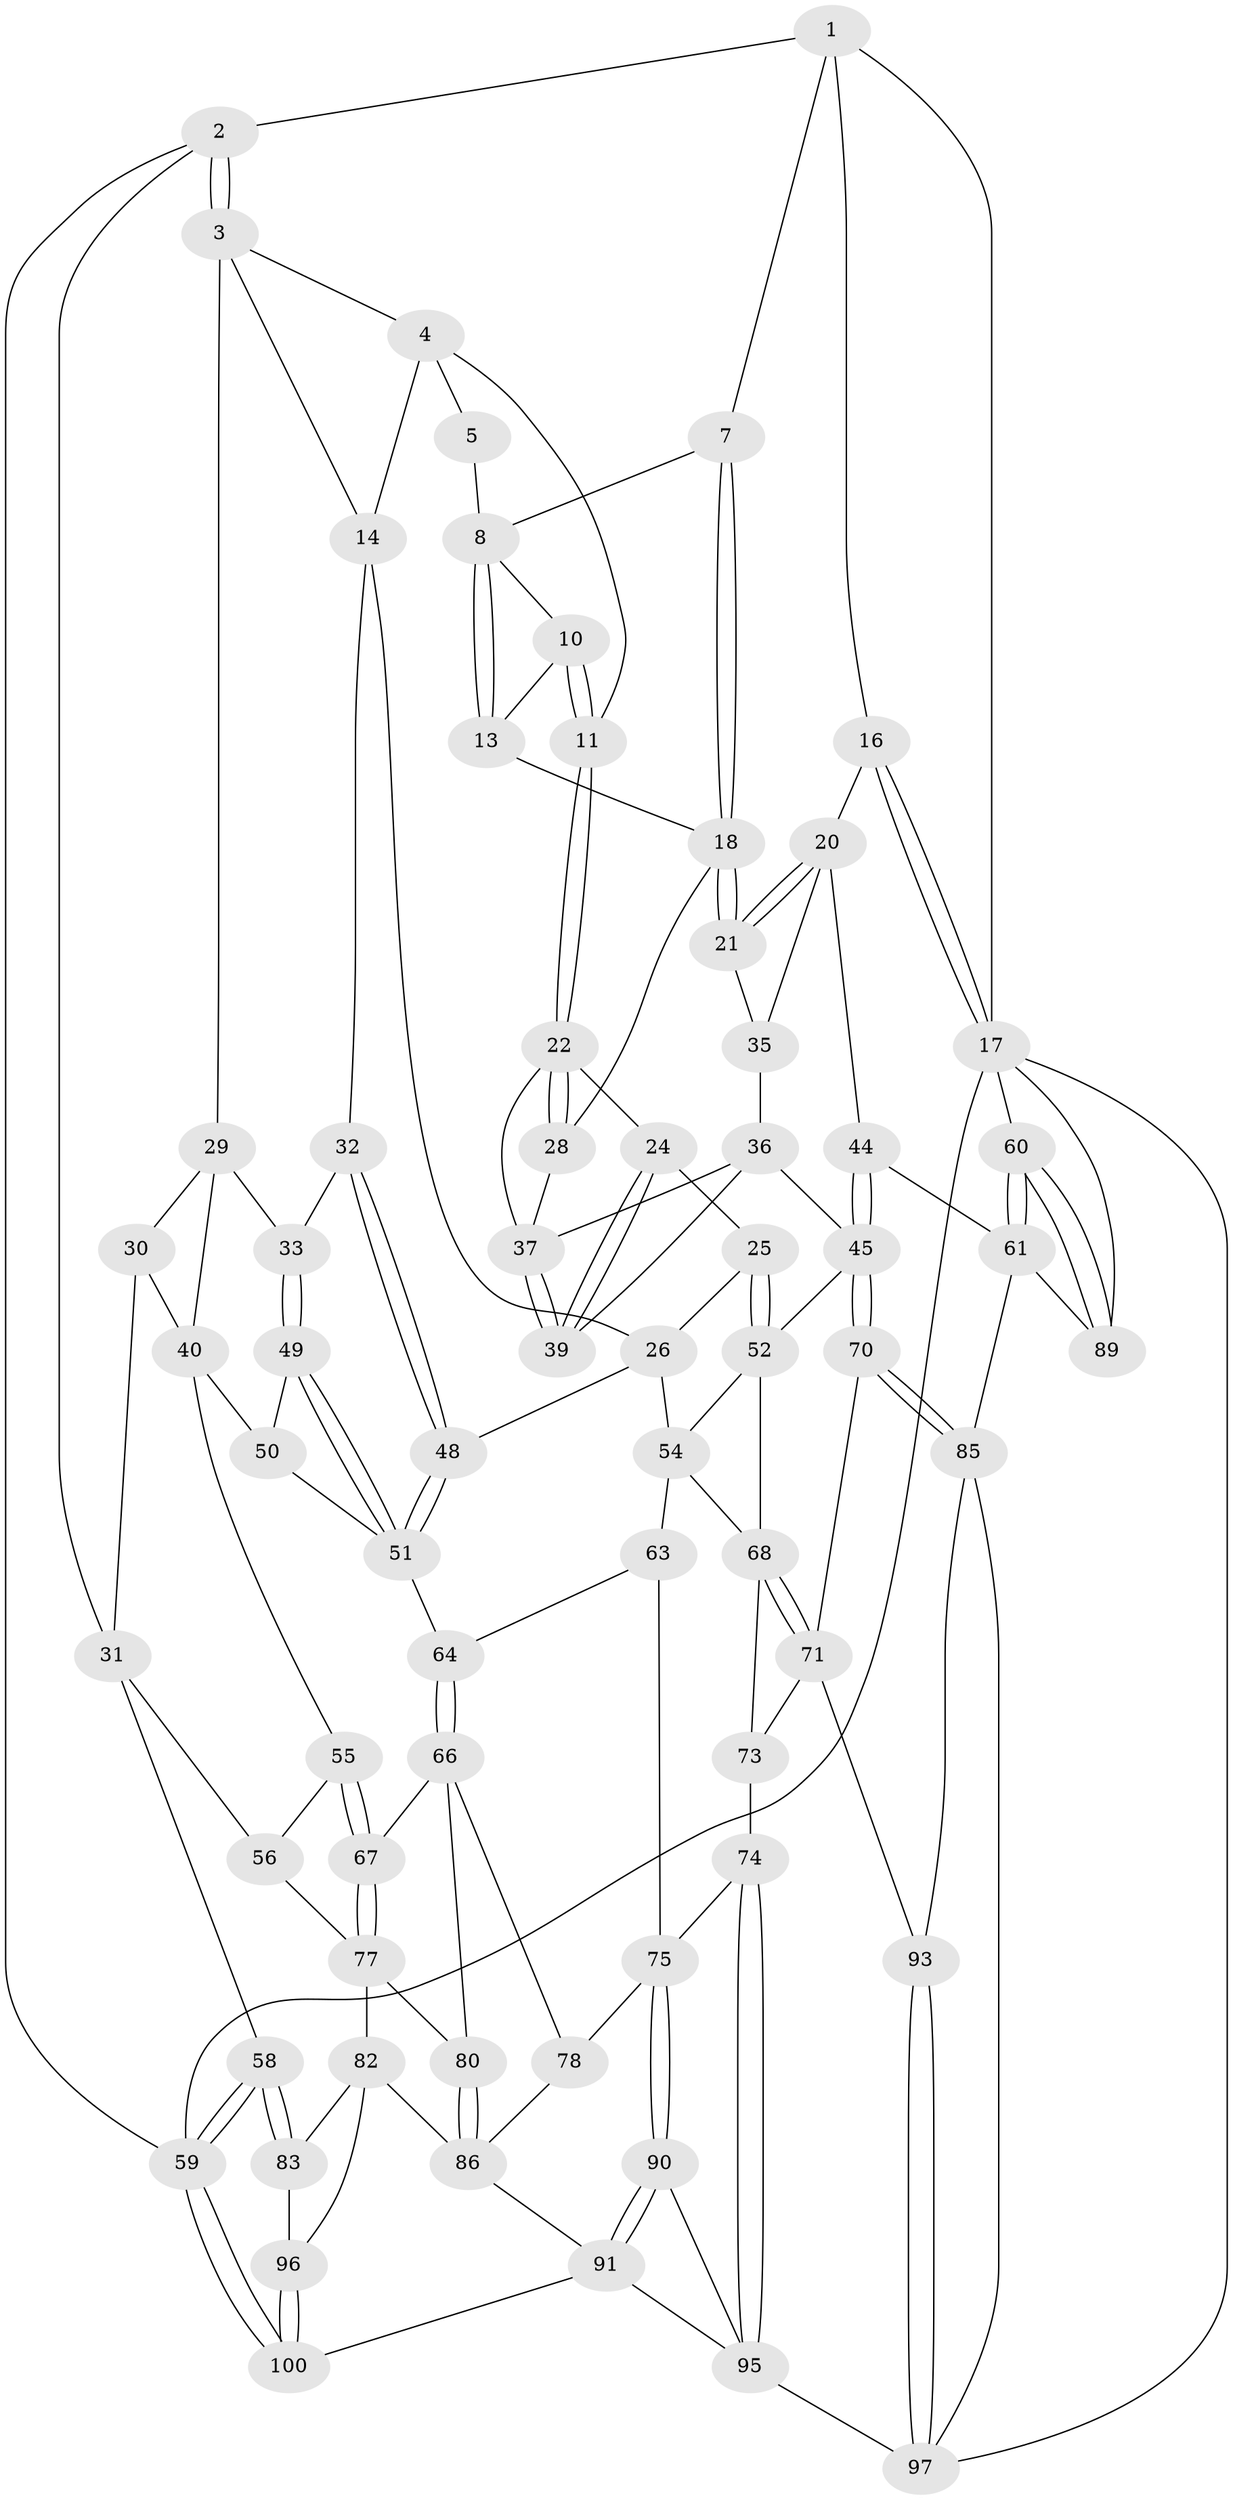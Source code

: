 // Generated by graph-tools (version 1.1) at 2025/52/02/27/25 19:52:36]
// undirected, 70 vertices, 156 edges
graph export_dot {
graph [start="1"]
  node [color=gray90,style=filled];
  1 [pos="+0.7754733012795362+0",super="+6"];
  2 [pos="+0+0"];
  3 [pos="+0+0",super="+15"];
  4 [pos="+0.5175679187297834+0",super="+12"];
  5 [pos="+0.5347426745439493+0"];
  7 [pos="+0.8369942818425418+0.10825045710272159"];
  8 [pos="+0.74423208723958+0.11565789795765713",super="+9"];
  10 [pos="+0.6595465329134708+0.18816354053019207"];
  11 [pos="+0.5815438119572303+0.18619707589212606"];
  13 [pos="+0.7276332560175105+0.22811263008371518"];
  14 [pos="+0.41195368006523103+0.15631677325680304",super="+27"];
  16 [pos="+1+0.2500507781675973"];
  17 [pos="+1+0.2503611734839488",super="+94"];
  18 [pos="+0.7821659124386175+0.2514923614415639",super="+19"];
  20 [pos="+1+0.3165848732294704",super="+43"];
  21 [pos="+0.8392361905385713+0.2916546889611738"];
  22 [pos="+0.5783237048541924+0.32079867474776536",super="+23"];
  24 [pos="+0.5553028521615907+0.3577890254581892"];
  25 [pos="+0.5200018709497686+0.38038331561867733"];
  26 [pos="+0.5028242610373674+0.3791742678414692",super="+47"];
  28 [pos="+0.7363979272728756+0.28605221520659635"];
  29 [pos="+0.2556155547919487+0.2843859963500634",super="+34"];
  30 [pos="+0.1446655332214703+0.25448337335159293"];
  31 [pos="+0+0.026583159593055853",super="+57"];
  32 [pos="+0.3519745058056591+0.38163931404030493"];
  33 [pos="+0.3280216585011158+0.37692534097634184"];
  35 [pos="+0.7947662657373419+0.39425127547718514"];
  36 [pos="+0.7881059742484308+0.3941139184980332",super="+42"];
  37 [pos="+0.7280953078670174+0.37794131146835547",super="+38"];
  39 [pos="+0.6852189036907465+0.44596258852869236"];
  40 [pos="+0.17290497581688216+0.4614609051971009",super="+41"];
  44 [pos="+0.8320998567439136+0.6195231485360152"];
  45 [pos="+0.7714517112394355+0.6542404511915368",super="+46"];
  48 [pos="+0.41066680044662984+0.5270111125011301"];
  49 [pos="+0.3248573630887599+0.44695962428811553"];
  50 [pos="+0.26011004109057867+0.5481657589729575"];
  51 [pos="+0.3467842370557293+0.5647281290514296",super="+65"];
  52 [pos="+0.570698551635669+0.5756730023808472",super="+53"];
  54 [pos="+0.4595738699335386+0.5499788030771668",super="+62"];
  55 [pos="+0.003929203018642113+0.5274052601522298"];
  56 [pos="+0+0.5247179296697718"];
  58 [pos="+0+0.8528387336980773"];
  59 [pos="+0+1"];
  60 [pos="+1+0.6249620038121215"];
  61 [pos="+1+0.6347036044610379",super="+84"];
  63 [pos="+0.3466634190853425+0.6593121783563405"];
  64 [pos="+0.3065390189843062+0.6224435096394099"];
  66 [pos="+0.1890624778808626+0.6776047166928777",super="+79"];
  67 [pos="+0.16211780308898946+0.6628228154687704"];
  68 [pos="+0.5180528849104066+0.6373540184701583",super="+69"];
  70 [pos="+0.7702358673476549+0.661977452124849"];
  71 [pos="+0.5304602349164936+0.7933413908390539",super="+72"];
  73 [pos="+0.4935997038636302+0.8257835155799503"];
  74 [pos="+0.4872853647812171+0.8271991353639202"];
  75 [pos="+0.3879988044207193+0.820668301962235",super="+76"];
  77 [pos="+0.060554223612534055+0.7586242630755683",super="+81"];
  78 [pos="+0.3411983818797205+0.8001223657022527"];
  80 [pos="+0.17739525958923966+0.7723261999266154"];
  82 [pos="+0.05517609808654229+0.7753056329659376",super="+87"];
  83 [pos="+0+0.8429914987318845"];
  85 [pos="+0.7889881114894081+0.77941642424984",super="+92"];
  86 [pos="+0.1802974179868819+0.8551375713643644",super="+88"];
  89 [pos="+1+1"];
  90 [pos="+0.3592573343078039+0.9295103557657975"];
  91 [pos="+0.23817529555454628+0.9942886216324074",super="+101"];
  93 [pos="+0.5539342400250797+0.8914514455707881"];
  95 [pos="+0.4164608985840931+0.9510843441297328",super="+98"];
  96 [pos="+0.0639506174702267+0.8829711138797602"];
  97 [pos="+0.5900840742237395+1",super="+99"];
  100 [pos="+0.08834515546188469+1"];
  1 -- 2;
  1 -- 17;
  1 -- 16;
  1 -- 7;
  2 -- 3;
  2 -- 3;
  2 -- 31;
  2 -- 59;
  3 -- 4;
  3 -- 29;
  3 -- 14;
  4 -- 5;
  4 -- 11;
  4 -- 14;
  5 -- 8;
  7 -- 8;
  7 -- 18;
  7 -- 18;
  8 -- 13;
  8 -- 13;
  8 -- 10;
  10 -- 11;
  10 -- 11;
  10 -- 13;
  11 -- 22;
  11 -- 22;
  13 -- 18;
  14 -- 32;
  14 -- 26;
  16 -- 17;
  16 -- 17;
  16 -- 20;
  17 -- 60;
  17 -- 89;
  17 -- 59;
  17 -- 97;
  18 -- 21;
  18 -- 21;
  18 -- 28;
  20 -- 21;
  20 -- 21;
  20 -- 35;
  20 -- 44;
  21 -- 35;
  22 -- 28;
  22 -- 28;
  22 -- 24;
  22 -- 37;
  24 -- 25;
  24 -- 39;
  24 -- 39;
  25 -- 26;
  25 -- 52;
  25 -- 52;
  26 -- 48;
  26 -- 54;
  28 -- 37;
  29 -- 30;
  29 -- 40;
  29 -- 33;
  30 -- 31;
  30 -- 40;
  31 -- 56;
  31 -- 58;
  32 -- 33;
  32 -- 48;
  32 -- 48;
  33 -- 49;
  33 -- 49;
  35 -- 36;
  36 -- 37;
  36 -- 45;
  36 -- 39;
  37 -- 39;
  37 -- 39;
  40 -- 50;
  40 -- 55;
  44 -- 45;
  44 -- 45;
  44 -- 61;
  45 -- 70;
  45 -- 70;
  45 -- 52;
  48 -- 51;
  48 -- 51;
  49 -- 50;
  49 -- 51;
  49 -- 51;
  50 -- 51;
  51 -- 64;
  52 -- 54;
  52 -- 68;
  54 -- 68;
  54 -- 63;
  55 -- 56;
  55 -- 67;
  55 -- 67;
  56 -- 77;
  58 -- 59;
  58 -- 59;
  58 -- 83;
  58 -- 83;
  59 -- 100;
  59 -- 100;
  60 -- 61;
  60 -- 61;
  60 -- 89;
  60 -- 89;
  61 -- 89;
  61 -- 85;
  63 -- 64;
  63 -- 75;
  64 -- 66;
  64 -- 66;
  66 -- 67;
  66 -- 80;
  66 -- 78;
  67 -- 77;
  67 -- 77;
  68 -- 71;
  68 -- 71;
  68 -- 73;
  70 -- 71;
  70 -- 85;
  70 -- 85;
  71 -- 73;
  71 -- 93;
  73 -- 74;
  74 -- 75;
  74 -- 95;
  74 -- 95;
  75 -- 90;
  75 -- 90;
  75 -- 78;
  77 -- 80;
  77 -- 82;
  78 -- 86;
  80 -- 86;
  80 -- 86;
  82 -- 83;
  82 -- 96;
  82 -- 86;
  83 -- 96;
  85 -- 97;
  85 -- 93;
  86 -- 91;
  90 -- 91;
  90 -- 91;
  90 -- 95;
  91 -- 100;
  91 -- 95;
  93 -- 97;
  93 -- 97;
  95 -- 97;
  96 -- 100;
  96 -- 100;
}
